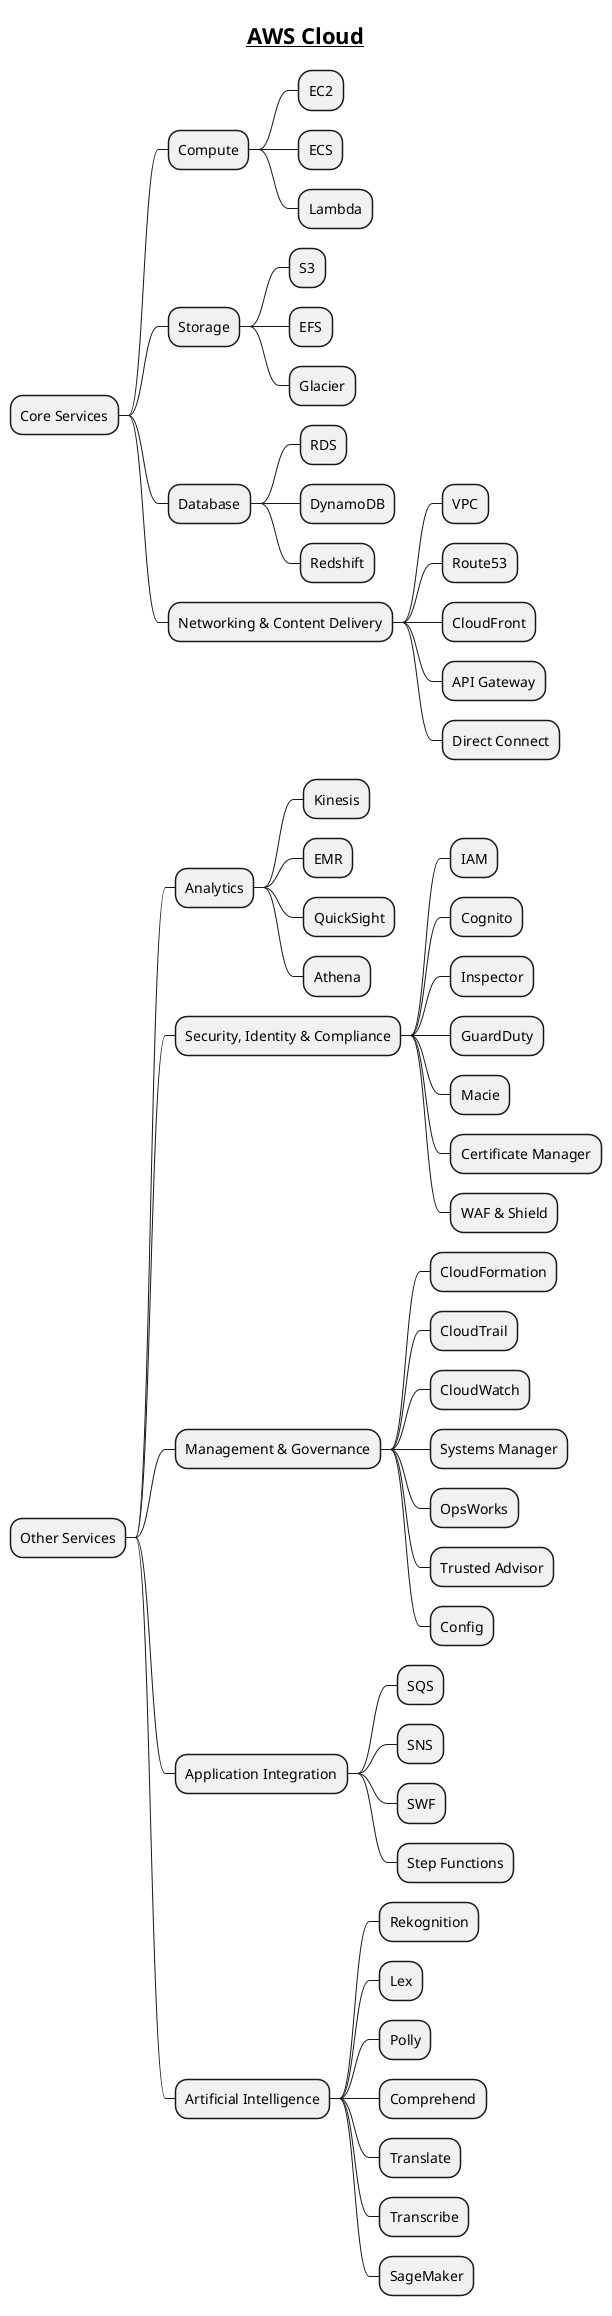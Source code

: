 @startmindmap
title =__AWS Cloud__
* Core Services
** Compute
*** EC2
*** ECS
*** Lambda
** Storage
*** S3
*** EFS
*** Glacier
** Database
*** RDS
*** DynamoDB
*** Redshift
** Networking & Content Delivery
*** VPC
*** Route53
*** CloudFront
*** API Gateway
*** Direct Connect
* Other Services
** Analytics
*** Kinesis
*** EMR
*** QuickSight
*** Athena
** Security, Identity & Compliance
*** IAM
*** Cognito
*** Inspector
*** GuardDuty
*** Macie
*** Certificate Manager
*** WAF & Shield
** Management & Governance
*** CloudFormation
*** CloudTrail
*** CloudWatch
*** Systems Manager
*** OpsWorks
*** Trusted Advisor
*** Config
** Application Integration
*** SQS
*** SNS
*** SWF
*** Step Functions
** Artificial Intelligence
*** Rekognition
*** Lex
*** Polly
*** Comprehend
*** Translate
*** Transcribe
*** SageMaker
@endmindmap
